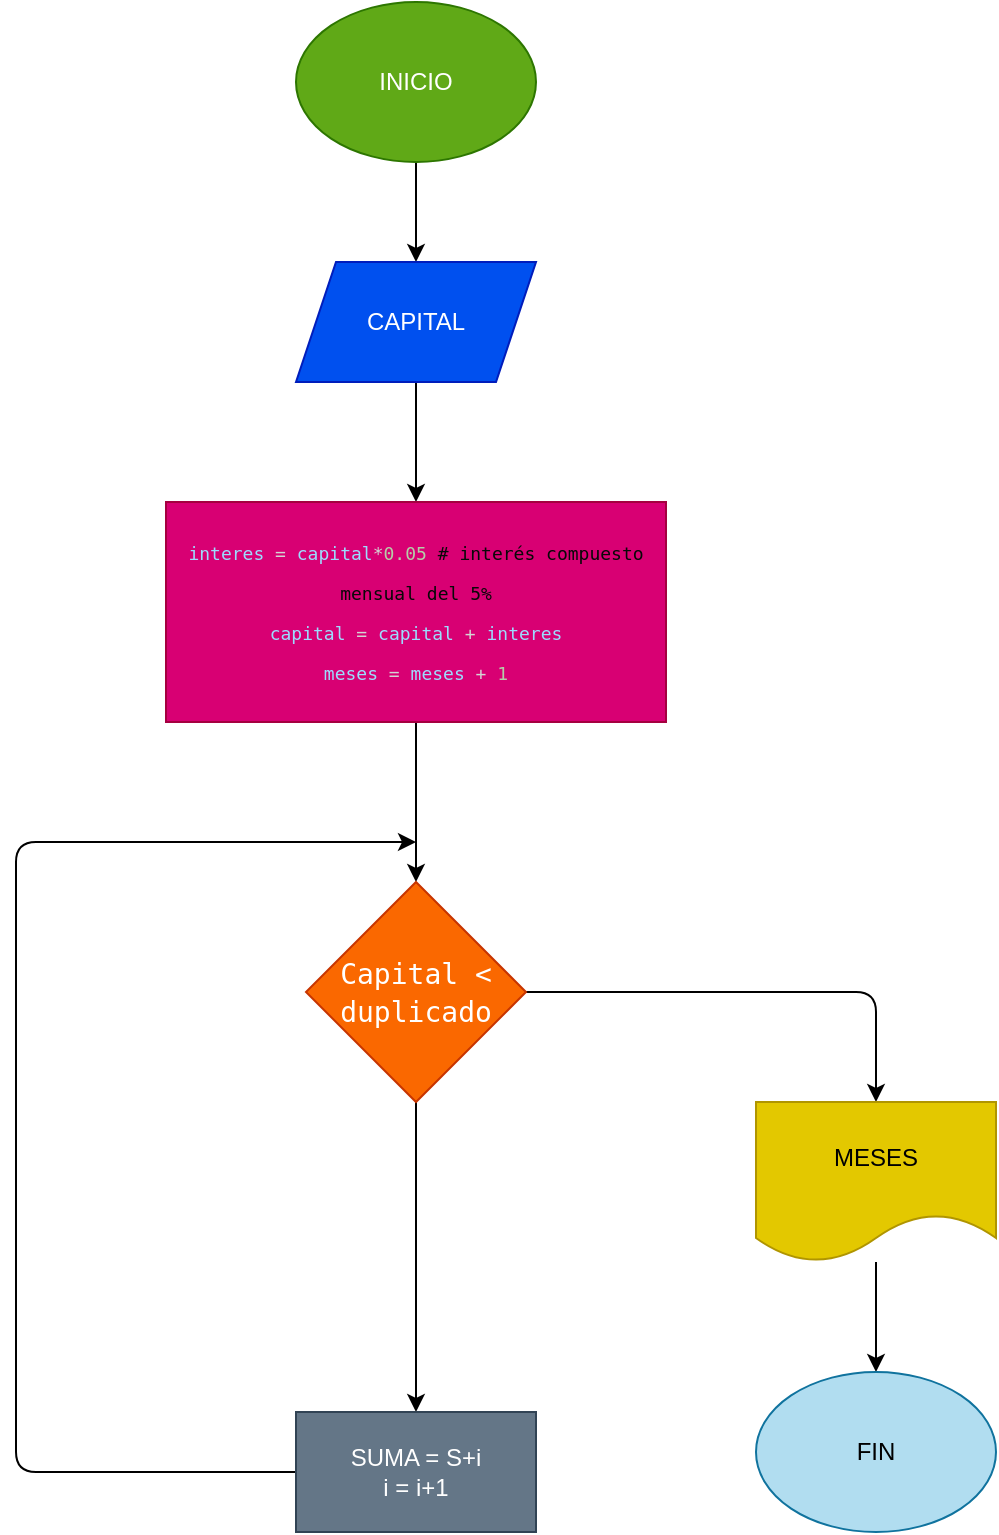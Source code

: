 <mxfile>
    <diagram id="U-SQJMYHJAOiYm_SKPzY" name="Página-1">
        <mxGraphModel dx="760" dy="1745" grid="1" gridSize="10" guides="1" tooltips="1" connect="1" arrows="1" fold="1" page="1" pageScale="1" pageWidth="827" pageHeight="1169" math="0" shadow="0">
            <root>
                <mxCell id="0"/>
                <mxCell id="1" parent="0"/>
                <mxCell id="2" value="" style="edgeStyle=none;html=1;" edge="1" parent="1" source="3" target="5">
                    <mxGeometry relative="1" as="geometry"/>
                </mxCell>
                <mxCell id="3" value="INICIO" style="ellipse;whiteSpace=wrap;html=1;fillColor=#60a917;fontColor=#ffffff;strokeColor=#2D7600;" vertex="1" parent="1">
                    <mxGeometry x="260" y="-150" width="120" height="80" as="geometry"/>
                </mxCell>
                <mxCell id="4" value="" style="edgeStyle=none;html=1;" edge="1" parent="1" source="5" target="7">
                    <mxGeometry relative="1" as="geometry"/>
                </mxCell>
                <mxCell id="5" value="CAPITAL" style="shape=parallelogram;perimeter=parallelogramPerimeter;whiteSpace=wrap;html=1;fixedSize=1;fillColor=#0050ef;fontColor=#ffffff;strokeColor=#001DBC;" vertex="1" parent="1">
                    <mxGeometry x="260" y="-20" width="120" height="60" as="geometry"/>
                </mxCell>
                <mxCell id="6" value="" style="edgeStyle=none;html=1;" edge="1" parent="1" source="7" target="10">
                    <mxGeometry relative="1" as="geometry"/>
                </mxCell>
                <mxCell id="7" value="&lt;div style=&quot;font-family: &amp;quot;Droid Sans Mono&amp;quot;, &amp;quot;monospace&amp;quot;, monospace; line-height: 19px;&quot;&gt;&lt;div style=&quot;&quot;&gt;&lt;font style=&quot;font-size: 9px;&quot;&gt;&lt;span style=&quot;color: rgb(156, 220, 254);&quot;&gt;interes&lt;/span&gt;&lt;font color=&quot;#d4d4d4&quot;&gt; = &lt;/font&gt;&lt;span style=&quot;color: rgb(156, 220, 254);&quot;&gt;capital&lt;/span&gt;&lt;font color=&quot;#d4d4d4&quot;&gt;*&lt;/font&gt;&lt;span style=&quot;color: rgb(181, 206, 168);&quot;&gt;0.05&lt;/span&gt; &lt;font color=&quot;#080808&quot;&gt;# interés compuesto mensual del 5%&lt;/font&gt;&lt;/font&gt;&lt;/div&gt;&lt;div style=&quot;color: rgb(212, 212, 212);&quot;&gt;    &lt;font style=&quot;font-size: 9px;&quot;&gt;&lt;span style=&quot;color: #9cdcfe;&quot;&gt;capital&lt;/span&gt; = &lt;span style=&quot;color: #9cdcfe;&quot;&gt;capital&lt;/span&gt; + &lt;span style=&quot;color: #9cdcfe;&quot;&gt;interes&lt;/span&gt;&lt;/font&gt;&lt;/div&gt;&lt;div style=&quot;color: rgb(212, 212, 212);&quot;&gt;    &lt;font style=&quot;font-size: 9px;&quot;&gt;&lt;span style=&quot;color: rgb(156, 220, 254);&quot;&gt;meses&lt;/span&gt; = &lt;span style=&quot;color: rgb(156, 220, 254);&quot;&gt;meses&lt;/span&gt; + &lt;span style=&quot;color: rgb(181, 206, 168);&quot;&gt;1&lt;/span&gt;&lt;/font&gt;&lt;/div&gt;&lt;/div&gt;" style="rounded=0;whiteSpace=wrap;html=1;fillColor=#d80073;fontColor=#ffffff;strokeColor=#A50040;" vertex="1" parent="1">
                    <mxGeometry x="195" y="100" width="250" height="110" as="geometry"/>
                </mxCell>
                <mxCell id="8" value="" style="edgeStyle=none;html=1;" edge="1" parent="1" source="10" target="12">
                    <mxGeometry relative="1" as="geometry"/>
                </mxCell>
                <mxCell id="9" style="edgeStyle=none;html=1;entryX=0.5;entryY=0;entryDx=0;entryDy=0;" edge="1" parent="1" source="10" target="14">
                    <mxGeometry relative="1" as="geometry">
                        <Array as="points">
                            <mxPoint x="550" y="345"/>
                        </Array>
                    </mxGeometry>
                </mxCell>
                <mxCell id="10" value="&lt;div style=&quot;font-family: &amp;quot;Droid Sans Mono&amp;quot;, &amp;quot;monospace&amp;quot;, monospace; font-size: 14px; line-height: 19px;&quot;&gt;&lt;font color=&quot;#ffffff&quot;&gt;Capital &amp;lt; duplicado&lt;/font&gt;&lt;/div&gt;" style="rhombus;whiteSpace=wrap;html=1;fillColor=#fa6800;fontColor=#000000;strokeColor=#C73500;" vertex="1" parent="1">
                    <mxGeometry x="265" y="290" width="110" height="110" as="geometry"/>
                </mxCell>
                <mxCell id="11" style="edgeStyle=none;html=1;" edge="1" parent="1" source="12">
                    <mxGeometry relative="1" as="geometry">
                        <mxPoint x="320" y="270" as="targetPoint"/>
                        <Array as="points">
                            <mxPoint x="120" y="585"/>
                            <mxPoint x="120" y="400"/>
                            <mxPoint x="120" y="270"/>
                        </Array>
                    </mxGeometry>
                </mxCell>
                <mxCell id="12" value="SUMA = S+i&lt;br&gt;i = i+1" style="rounded=0;whiteSpace=wrap;html=1;fillColor=#647687;fontColor=#ffffff;strokeColor=#314354;" vertex="1" parent="1">
                    <mxGeometry x="260" y="555" width="120" height="60" as="geometry"/>
                </mxCell>
                <mxCell id="13" value="" style="edgeStyle=none;html=1;" edge="1" parent="1" source="14" target="15">
                    <mxGeometry relative="1" as="geometry"/>
                </mxCell>
                <mxCell id="14" value="MESES" style="shape=document;whiteSpace=wrap;html=1;boundedLbl=1;fillColor=#e3c800;fontColor=#000000;strokeColor=#B09500;" vertex="1" parent="1">
                    <mxGeometry x="490" y="400" width="120" height="80" as="geometry"/>
                </mxCell>
                <mxCell id="15" value="FIN" style="ellipse;whiteSpace=wrap;html=1;fillColor=#b1ddf0;strokeColor=#10739e;" vertex="1" parent="1">
                    <mxGeometry x="490" y="535" width="120" height="80" as="geometry"/>
                </mxCell>
            </root>
        </mxGraphModel>
    </diagram>
</mxfile>